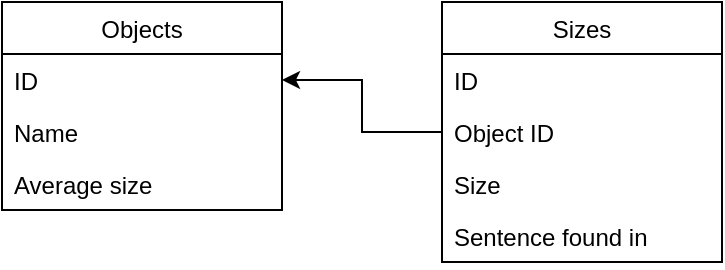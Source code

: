 <mxfile version="13.0.3" type="device"><diagram name="Page-1" id="c4acf3e9-155e-7222-9cf6-157b1a14988f"><mxGraphModel dx="437" dy="752" grid="1" gridSize="10" guides="1" tooltips="1" connect="1" arrows="1" fold="1" page="1" pageScale="1" pageWidth="850" pageHeight="1100" background="#ffffff" math="0" shadow="0"><root><mxCell id="0"/><mxCell id="1" parent="0"/><mxCell id="iluyEOxD9M3xT4odtYLb-1" value="Objects" style="swimlane;fontStyle=0;childLayout=stackLayout;horizontal=1;startSize=26;fillColor=none;horizontalStack=0;resizeParent=1;resizeParentMax=0;resizeLast=0;collapsible=1;marginBottom=0;" vertex="1" parent="1"><mxGeometry x="50" y="230" width="140" height="104" as="geometry"><mxRectangle x="50" y="230" width="70" height="26" as="alternateBounds"/></mxGeometry></mxCell><mxCell id="iluyEOxD9M3xT4odtYLb-2" value="ID" style="text;strokeColor=none;fillColor=none;align=left;verticalAlign=top;spacingLeft=4;spacingRight=4;overflow=hidden;rotatable=0;points=[[0,0.5],[1,0.5]];portConstraint=eastwest;" vertex="1" parent="iluyEOxD9M3xT4odtYLb-1"><mxGeometry y="26" width="140" height="26" as="geometry"/></mxCell><mxCell id="iluyEOxD9M3xT4odtYLb-3" value="Name" style="text;strokeColor=none;fillColor=none;align=left;verticalAlign=top;spacingLeft=4;spacingRight=4;overflow=hidden;rotatable=0;points=[[0,0.5],[1,0.5]];portConstraint=eastwest;" vertex="1" parent="iluyEOxD9M3xT4odtYLb-1"><mxGeometry y="52" width="140" height="26" as="geometry"/></mxCell><mxCell id="iluyEOxD9M3xT4odtYLb-4" value="Average size" style="text;strokeColor=none;fillColor=none;align=left;verticalAlign=top;spacingLeft=4;spacingRight=4;overflow=hidden;rotatable=0;points=[[0,0.5],[1,0.5]];portConstraint=eastwest;" vertex="1" parent="iluyEOxD9M3xT4odtYLb-1"><mxGeometry y="78" width="140" height="26" as="geometry"/></mxCell><object label="Sizes" Object_ID="" Size="" Sentence_Found="" id="iluyEOxD9M3xT4odtYLb-5"><mxCell style="swimlane;fontStyle=0;childLayout=stackLayout;horizontal=1;startSize=26;fillColor=none;horizontalStack=0;resizeParent=1;resizeParentMax=0;resizeLast=0;collapsible=1;marginBottom=0;resizable=1;resizeHeight=1;resizeWidth=1;swimlaneLine=1;strokeColor=#000000;" vertex="1" parent="1"><mxGeometry x="270" y="230" width="140" height="130" as="geometry"><mxRectangle x="50" y="230" width="70" height="26" as="alternateBounds"/></mxGeometry></mxCell></object><object label="ID" id="iluyEOxD9M3xT4odtYLb-6"><mxCell style="text;strokeColor=none;fillColor=none;align=left;verticalAlign=top;spacingLeft=4;spacingRight=4;overflow=hidden;rotatable=0;points=[[0,0.5],[1,0.5]];portConstraint=eastwest;" vertex="1" parent="iluyEOxD9M3xT4odtYLb-5"><mxGeometry y="26" width="140" height="26" as="geometry"/></mxCell></object><mxCell id="iluyEOxD9M3xT4odtYLb-7" value="Object ID" style="text;strokeColor=none;fillColor=none;align=left;verticalAlign=top;spacingLeft=4;spacingRight=4;overflow=hidden;rotatable=0;points=[[0,0.5],[1,0.5]];portConstraint=eastwest;" vertex="1" parent="iluyEOxD9M3xT4odtYLb-5"><mxGeometry y="52" width="140" height="26" as="geometry"/></mxCell><mxCell id="iluyEOxD9M3xT4odtYLb-8" value="Size" style="text;strokeColor=none;fillColor=none;align=left;verticalAlign=top;spacingLeft=4;spacingRight=4;overflow=hidden;rotatable=0;points=[[0,0.5],[1,0.5]];portConstraint=eastwest;" vertex="1" parent="iluyEOxD9M3xT4odtYLb-5"><mxGeometry y="78" width="140" height="26" as="geometry"/></mxCell><mxCell id="iluyEOxD9M3xT4odtYLb-9" value="Sentence found in" style="text;strokeColor=none;fillColor=none;align=left;verticalAlign=top;spacingLeft=4;spacingRight=4;overflow=hidden;rotatable=0;points=[[0,0.5],[1,0.5]];portConstraint=eastwest;" vertex="1" parent="iluyEOxD9M3xT4odtYLb-5"><mxGeometry y="104" width="140" height="26" as="geometry"/></mxCell><mxCell id="iluyEOxD9M3xT4odtYLb-14" style="edgeStyle=orthogonalEdgeStyle;rounded=0;orthogonalLoop=1;jettySize=auto;html=1;exitX=0;exitY=0.5;exitDx=0;exitDy=0;entryX=1;entryY=0.5;entryDx=0;entryDy=0;" edge="1" parent="1" source="iluyEOxD9M3xT4odtYLb-7" target="iluyEOxD9M3xT4odtYLb-2"><mxGeometry relative="1" as="geometry"/></mxCell></root></mxGraphModel></diagram></mxfile>